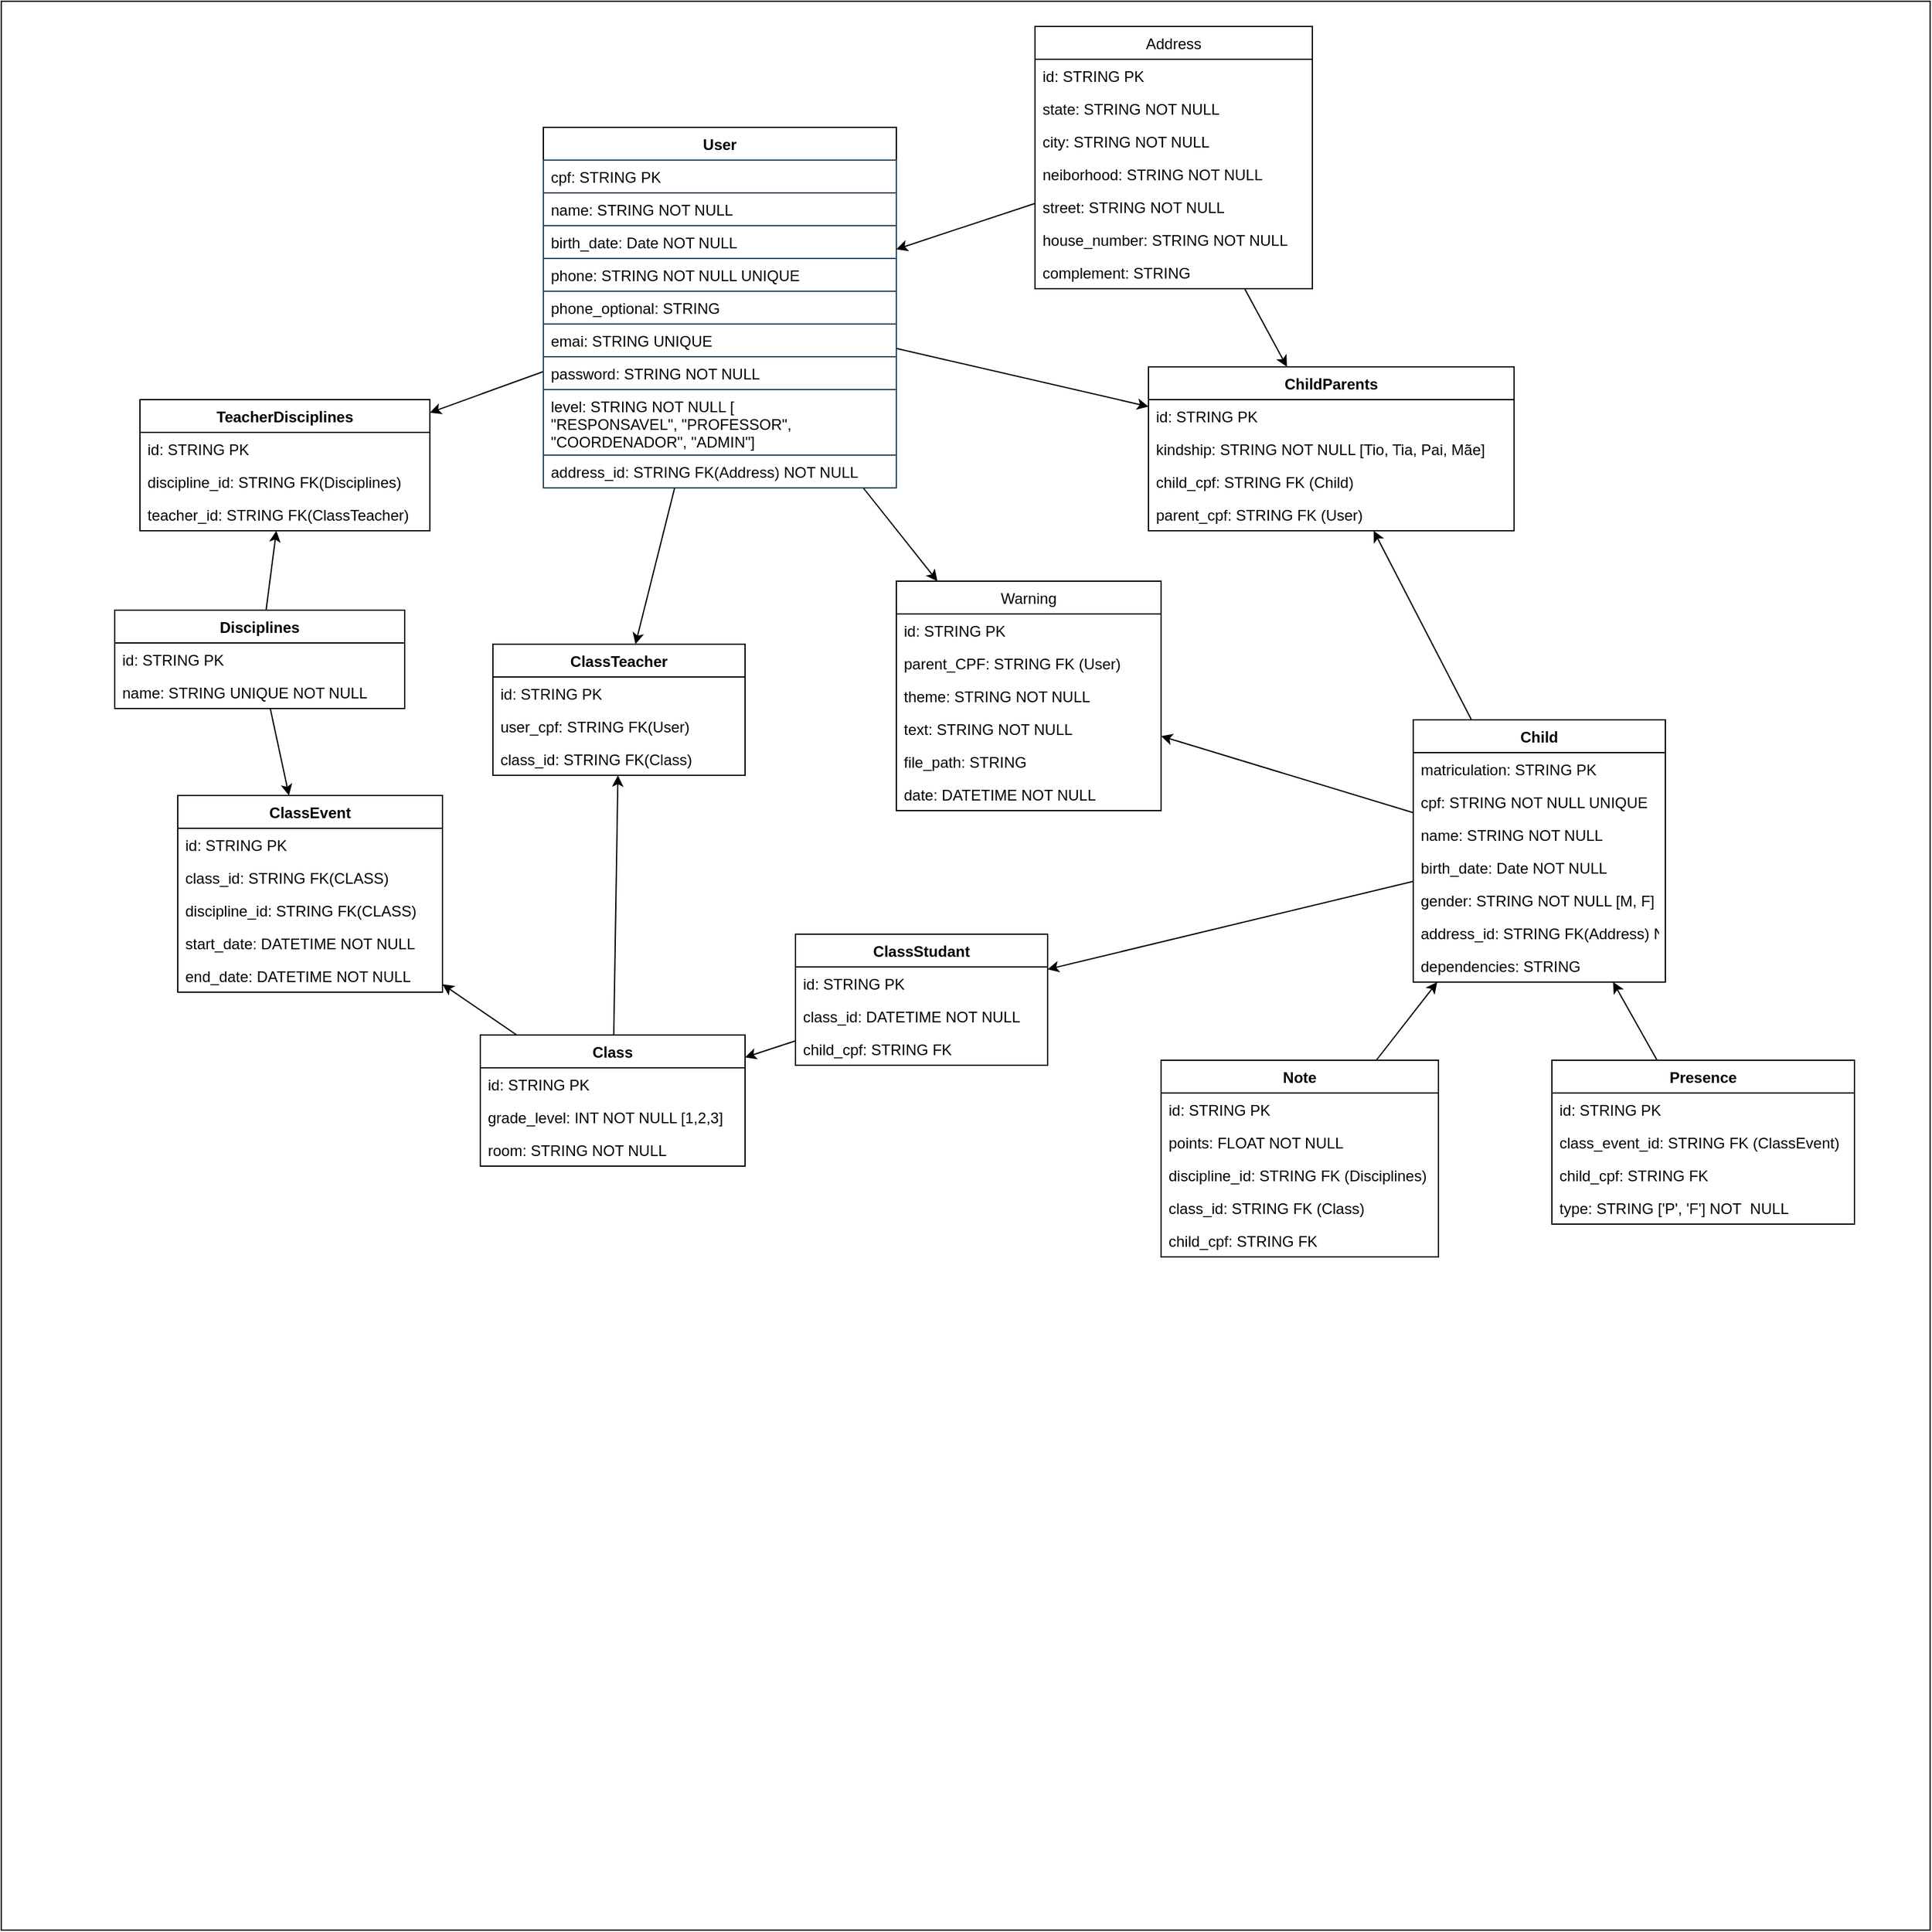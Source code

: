 <mxfile>
    <diagram id="bUa19V4T7xQ8ulzxWAfa" name="Página-1">
        <mxGraphModel dx="1597" dy="669" grid="1" gridSize="10" guides="1" tooltips="1" connect="1" arrows="1" fold="1" page="1" pageScale="1" pageWidth="827" pageHeight="1169" math="0" shadow="0">
            <root>
                <mxCell id="0"/>
                <mxCell id="1" parent="0"/>
                <mxCell id="223" value="" style="whiteSpace=wrap;html=1;aspect=fixed;strokeColor=#000000;fillColor=#FFFFFF;fontColor=#ffffff;" parent="1" vertex="1">
                    <mxGeometry x="-10" width="1530" height="1530" as="geometry"/>
                </mxCell>
                <mxCell id="148" style="edgeStyle=none;html=1;strokeColor=#000000;" parent="1" source="5" target="142" edge="1">
                    <mxGeometry relative="1" as="geometry"/>
                </mxCell>
                <mxCell id="187" style="edgeStyle=none;html=1;strokeColor=#000000;" parent="1" source="5" target="182" edge="1">
                    <mxGeometry relative="1" as="geometry"/>
                </mxCell>
                <mxCell id="213" style="edgeStyle=none;html=1;strokeColor=#000000;" parent="1" source="5" target="163" edge="1">
                    <mxGeometry relative="1" as="geometry"/>
                </mxCell>
                <mxCell id="238" style="edgeStyle=none;html=1;strokeColor=#000000;" edge="1" parent="1" source="5" target="216">
                    <mxGeometry relative="1" as="geometry"/>
                </mxCell>
                <mxCell id="5" value="User" style="swimlane;fontStyle=1;align=center;verticalAlign=top;childLayout=stackLayout;horizontal=1;startSize=26;horizontalStack=0;resizeParent=1;resizeParentMax=0;resizeLast=0;collapsible=1;marginBottom=0;" parent="1" vertex="1">
                    <mxGeometry x="420" y="100" width="280" height="286" as="geometry"/>
                </mxCell>
                <mxCell id="224" value="cpf: STRING PK" style="text;strokeColor=#23445d;fillColor=none;align=left;verticalAlign=top;spacingLeft=4;spacingRight=4;overflow=hidden;rotatable=0;points=[[0,0.5],[1,0.5]];portConstraint=eastwest;fontColor=#000000;" vertex="1" parent="5">
                    <mxGeometry y="26" width="280" height="26" as="geometry"/>
                </mxCell>
                <mxCell id="7" value="name: STRING NOT NULL" style="text;strokeColor=#23445d;fillColor=none;align=left;verticalAlign=top;spacingLeft=4;spacingRight=4;overflow=hidden;rotatable=0;points=[[0,0.5],[1,0.5]];portConstraint=eastwest;fontColor=#000000;" parent="5" vertex="1">
                    <mxGeometry y="52" width="280" height="26" as="geometry"/>
                </mxCell>
                <mxCell id="205" value="birth_date: Date NOT NULL" style="text;strokeColor=#23445d;fillColor=none;align=left;verticalAlign=top;spacingLeft=4;spacingRight=4;overflow=hidden;rotatable=0;points=[[0,0.5],[1,0.5]];portConstraint=eastwest;fontColor=#000000;" parent="5" vertex="1">
                    <mxGeometry y="78" width="280" height="26" as="geometry"/>
                </mxCell>
                <mxCell id="8" value="phone: STRING NOT NULL UNIQUE" style="text;strokeColor=#23445d;fillColor=none;align=left;verticalAlign=top;spacingLeft=4;spacingRight=4;overflow=hidden;rotatable=0;points=[[0,0.5],[1,0.5]];portConstraint=eastwest;fontColor=#000000;" parent="5" vertex="1">
                    <mxGeometry y="104" width="280" height="26" as="geometry"/>
                </mxCell>
                <mxCell id="9" value="phone_optional: STRING" style="text;strokeColor=#23445d;fillColor=none;align=left;verticalAlign=top;spacingLeft=4;spacingRight=4;overflow=hidden;rotatable=0;points=[[0,0.5],[1,0.5]];portConstraint=eastwest;fontColor=#000000;" parent="5" vertex="1">
                    <mxGeometry y="130" width="280" height="26" as="geometry"/>
                </mxCell>
                <mxCell id="10" value="emai: STRING UNIQUE" style="text;strokeColor=#23445d;fillColor=none;align=left;verticalAlign=top;spacingLeft=4;spacingRight=4;overflow=hidden;rotatable=0;points=[[0,0.5],[1,0.5]];portConstraint=eastwest;fontColor=#000000;" parent="5" vertex="1">
                    <mxGeometry y="156" width="280" height="26" as="geometry"/>
                </mxCell>
                <mxCell id="12" value="password: STRING NOT NULL" style="text;strokeColor=#23445d;fillColor=none;align=left;verticalAlign=top;spacingLeft=4;spacingRight=4;overflow=hidden;rotatable=0;points=[[0,0.5],[1,0.5]];portConstraint=eastwest;fontColor=#000000;" parent="5" vertex="1">
                    <mxGeometry y="182" width="280" height="26" as="geometry"/>
                </mxCell>
                <mxCell id="156" value="level: STRING NOT NULL [&#10;&quot;RESPONSAVEL&quot;, &quot;PROFESSOR&quot;, &#10;&quot;COORDENADOR&quot;, &quot;ADMIN&quot;]" style="text;strokeColor=#23445d;fillColor=none;align=left;verticalAlign=top;spacingLeft=4;spacingRight=4;overflow=hidden;rotatable=0;points=[[0,0.5],[1,0.5]];portConstraint=eastwest;fontColor=#000000;" parent="5" vertex="1">
                    <mxGeometry y="208" width="280" height="52" as="geometry"/>
                </mxCell>
                <mxCell id="200" value="address_id: STRING FK(Address) NOT NULL" style="text;strokeColor=#23445d;fillColor=none;align=left;verticalAlign=top;spacingLeft=4;spacingRight=4;overflow=hidden;rotatable=0;points=[[0,0.5],[1,0.5]];portConstraint=eastwest;fontColor=#000000;" parent="5" vertex="1">
                    <mxGeometry y="260" width="280" height="26" as="geometry"/>
                </mxCell>
                <mxCell id="147" style="edgeStyle=none;html=1;strokeColor=#000000;" parent="1" source="16" target="142" edge="1">
                    <mxGeometry relative="1" as="geometry"/>
                </mxCell>
                <mxCell id="160" style="edgeStyle=none;html=1;strokeColor=#000000;" parent="1" source="16" target="182" edge="1">
                    <mxGeometry relative="1" as="geometry">
                        <mxPoint x="890" y="543.6" as="targetPoint"/>
                    </mxGeometry>
                </mxCell>
                <mxCell id="178" style="edgeStyle=none;html=1;strokeColor=#000000;" parent="1" source="16" target="173" edge="1">
                    <mxGeometry relative="1" as="geometry"/>
                </mxCell>
                <mxCell id="16" value="Child" style="swimlane;fontStyle=1;align=center;verticalAlign=top;childLayout=stackLayout;horizontal=1;startSize=26;horizontalStack=0;resizeParent=1;resizeParentMax=0;resizeLast=0;collapsible=1;marginBottom=0;" parent="1" vertex="1">
                    <mxGeometry x="1110" y="570" width="200" height="208" as="geometry"/>
                </mxCell>
                <mxCell id="152" value="matriculation: STRING PK" style="text;strokeColor=none;fillColor=none;align=left;verticalAlign=top;spacingLeft=4;spacingRight=4;overflow=hidden;rotatable=0;points=[[0,0.5],[1,0.5]];portConstraint=eastwest;fontColor=#000000;" parent="16" vertex="1">
                    <mxGeometry y="26" width="200" height="26" as="geometry"/>
                </mxCell>
                <mxCell id="17" value="cpf: STRING NOT NULL UNIQUE" style="text;strokeColor=none;fillColor=none;align=left;verticalAlign=top;spacingLeft=4;spacingRight=4;overflow=hidden;rotatable=0;points=[[0,0.5],[1,0.5]];portConstraint=eastwest;fontColor=#000000;" parent="16" vertex="1">
                    <mxGeometry y="52" width="200" height="26" as="geometry"/>
                </mxCell>
                <mxCell id="18" value="name: STRING NOT NULL" style="text;strokeColor=none;fillColor=none;align=left;verticalAlign=top;spacingLeft=4;spacingRight=4;overflow=hidden;rotatable=0;points=[[0,0.5],[1,0.5]];portConstraint=eastwest;fontColor=#000000;" parent="16" vertex="1">
                    <mxGeometry y="78" width="200" height="26" as="geometry"/>
                </mxCell>
                <mxCell id="206" value="birth_date: Date NOT NULL" style="text;strokeColor=none;fillColor=none;align=left;verticalAlign=top;spacingLeft=4;spacingRight=4;overflow=hidden;rotatable=0;points=[[0,0.5],[1,0.5]];portConstraint=eastwest;fontColor=#000000;" parent="16" vertex="1">
                    <mxGeometry y="104" width="200" height="26" as="geometry"/>
                </mxCell>
                <mxCell id="207" value="gender: STRING NOT NULL [M, F]" style="text;strokeColor=none;fillColor=none;align=left;verticalAlign=top;spacingLeft=4;spacingRight=4;overflow=hidden;rotatable=0;points=[[0,0.5],[1,0.5]];portConstraint=eastwest;fontColor=#000000;" parent="16" vertex="1">
                    <mxGeometry y="130" width="200" height="26" as="geometry"/>
                </mxCell>
                <mxCell id="204" value="address_id: STRING FK(Address) NOT NULL" style="text;strokeColor=none;fillColor=none;align=left;verticalAlign=top;spacingLeft=4;spacingRight=4;overflow=hidden;rotatable=0;points=[[0,0.5],[1,0.5]];portConstraint=eastwest;fontColor=#000000;" parent="16" vertex="1">
                    <mxGeometry y="156" width="200" height="26" as="geometry"/>
                </mxCell>
                <mxCell id="215" value="dependencies: STRING " style="text;strokeColor=none;fillColor=none;align=left;verticalAlign=top;spacingLeft=4;spacingRight=4;overflow=hidden;rotatable=0;points=[[0,0.5],[1,0.5]];portConstraint=eastwest;fontColor=#000000;" parent="16" vertex="1">
                    <mxGeometry y="182" width="200" height="26" as="geometry"/>
                </mxCell>
                <mxCell id="32" style="edgeStyle=none;html=1;strokeColor=#000000;" parent="1" source="33" target="16" edge="1">
                    <mxGeometry relative="1" as="geometry"/>
                </mxCell>
                <mxCell id="33" value="Presence" style="swimlane;fontStyle=1;align=center;verticalAlign=top;childLayout=stackLayout;horizontal=1;startSize=26;horizontalStack=0;resizeParent=1;resizeParentMax=0;resizeLast=0;collapsible=1;marginBottom=0;" parent="1" vertex="1">
                    <mxGeometry x="1220" y="840" width="240" height="130" as="geometry"/>
                </mxCell>
                <mxCell id="118" value="id: STRING PK" style="text;strokeColor=none;fillColor=none;align=left;verticalAlign=top;spacingLeft=4;spacingRight=4;overflow=hidden;rotatable=0;points=[[0,0.5],[1,0.5]];portConstraint=eastwest;fontColor=#000000;" parent="33" vertex="1">
                    <mxGeometry y="26" width="240" height="26" as="geometry"/>
                </mxCell>
                <mxCell id="191" value="class_event_id: STRING FK (ClassEvent)" style="text;strokeColor=none;fillColor=none;align=left;verticalAlign=top;spacingLeft=4;spacingRight=4;overflow=hidden;rotatable=0;points=[[0,0.5],[1,0.5]];portConstraint=eastwest;fontColor=#000000;" parent="33" vertex="1">
                    <mxGeometry y="52" width="240" height="26" as="geometry"/>
                </mxCell>
                <mxCell id="151" value="child_cpf: STRING FK" style="text;strokeColor=none;fillColor=none;align=left;verticalAlign=top;spacingLeft=4;spacingRight=4;overflow=hidden;rotatable=0;points=[[0,0.5],[1,0.5]];portConstraint=eastwest;fontColor=#000000;" parent="33" vertex="1">
                    <mxGeometry y="78" width="240" height="26" as="geometry"/>
                </mxCell>
                <mxCell id="34" value="type: STRING ['P', 'F'] NOT  NULL" style="text;strokeColor=none;fillColor=none;align=left;verticalAlign=top;spacingLeft=4;spacingRight=4;overflow=hidden;rotatable=0;points=[[0,0.5],[1,0.5]];portConstraint=eastwest;fontColor=#000000;" parent="33" vertex="1">
                    <mxGeometry y="104" width="240" height="26" as="geometry"/>
                </mxCell>
                <mxCell id="153" style="edgeStyle=none;html=1;strokeColor=#000000;" parent="1" source="113" target="16" edge="1">
                    <mxGeometry relative="1" as="geometry"/>
                </mxCell>
                <mxCell id="113" value="Note" style="swimlane;fontStyle=1;align=center;verticalAlign=top;childLayout=stackLayout;horizontal=1;startSize=26;horizontalStack=0;resizeParent=1;resizeParentMax=0;resizeLast=0;collapsible=1;marginBottom=0;" parent="1" vertex="1">
                    <mxGeometry x="910" y="840" width="220" height="156" as="geometry"/>
                </mxCell>
                <mxCell id="114" value="id: STRING PK" style="text;strokeColor=none;fillColor=none;align=left;verticalAlign=top;spacingLeft=4;spacingRight=4;overflow=hidden;rotatable=0;points=[[0,0.5],[1,0.5]];portConstraint=eastwest;fontColor=#000000;" parent="113" vertex="1">
                    <mxGeometry y="26" width="220" height="26" as="geometry"/>
                </mxCell>
                <mxCell id="115" value="points: FLOAT NOT NULL" style="text;strokeColor=none;fillColor=none;align=left;verticalAlign=top;spacingLeft=4;spacingRight=4;overflow=hidden;rotatable=0;points=[[0,0.5],[1,0.5]];portConstraint=eastwest;fontColor=#000000;" parent="113" vertex="1">
                    <mxGeometry y="52" width="220" height="26" as="geometry"/>
                </mxCell>
                <mxCell id="190" value="discipline_id: STRING FK (Disciplines)" style="text;strokeColor=none;fillColor=none;align=left;verticalAlign=top;spacingLeft=4;spacingRight=4;overflow=hidden;rotatable=0;points=[[0,0.5],[1,0.5]];portConstraint=eastwest;fontColor=#000000;" parent="113" vertex="1">
                    <mxGeometry y="78" width="220" height="26" as="geometry"/>
                </mxCell>
                <mxCell id="241" value="class_id: STRING FK (Class)" style="text;strokeColor=none;fillColor=none;align=left;verticalAlign=top;spacingLeft=4;spacingRight=4;overflow=hidden;rotatable=0;points=[[0,0.5],[1,0.5]];portConstraint=eastwest;fontColor=#000000;" vertex="1" parent="113">
                    <mxGeometry y="104" width="220" height="26" as="geometry"/>
                </mxCell>
                <mxCell id="116" value="child_cpf: STRING FK" style="text;strokeColor=none;fillColor=none;align=left;verticalAlign=top;spacingLeft=4;spacingRight=4;overflow=hidden;rotatable=0;points=[[0,0.5],[1,0.5]];portConstraint=eastwest;fontColor=#000000;" parent="113" vertex="1">
                    <mxGeometry y="130" width="220" height="26" as="geometry"/>
                </mxCell>
                <mxCell id="211" style="edgeStyle=none;html=1;strokeColor=#000000;" parent="1" source="120" target="163" edge="1">
                    <mxGeometry relative="1" as="geometry"/>
                </mxCell>
                <mxCell id="237" style="edgeStyle=none;html=1;strokeColor=#000000;" edge="1" parent="1" source="120" target="232">
                    <mxGeometry relative="1" as="geometry"/>
                </mxCell>
                <mxCell id="120" value="Class" style="swimlane;fontStyle=1;align=center;verticalAlign=top;childLayout=stackLayout;horizontal=1;startSize=26;horizontalStack=0;resizeParent=1;resizeParentMax=0;resizeLast=0;collapsible=1;marginBottom=0;" parent="1" vertex="1">
                    <mxGeometry x="370" y="820" width="210" height="104" as="geometry"/>
                </mxCell>
                <mxCell id="121" value="id: STRING PK" style="text;strokeColor=none;fillColor=none;align=left;verticalAlign=top;spacingLeft=4;spacingRight=4;overflow=hidden;rotatable=0;points=[[0,0.5],[1,0.5]];portConstraint=eastwest;fontColor=#000000;" parent="120" vertex="1">
                    <mxGeometry y="26" width="210" height="26" as="geometry"/>
                </mxCell>
                <mxCell id="208" value="grade_level: INT NOT NULL [1,2,3]" style="text;strokeColor=none;fillColor=none;align=left;verticalAlign=top;spacingLeft=4;spacingRight=4;overflow=hidden;rotatable=0;points=[[0,0.5],[1,0.5]];portConstraint=eastwest;fontColor=#000000;" parent="120" vertex="1">
                    <mxGeometry y="52" width="210" height="26" as="geometry"/>
                </mxCell>
                <mxCell id="171" value="room: STRING NOT NULL" style="text;strokeColor=none;fillColor=none;align=left;verticalAlign=top;spacingLeft=4;spacingRight=4;overflow=hidden;rotatable=0;points=[[0,0.5],[1,0.5]];portConstraint=eastwest;fontColor=#000000;" parent="120" vertex="1">
                    <mxGeometry y="78" width="210" height="26" as="geometry"/>
                </mxCell>
                <mxCell id="142" value="ChildParents" style="swimlane;fontStyle=1;align=center;verticalAlign=top;childLayout=stackLayout;horizontal=1;startSize=26;horizontalStack=0;resizeParent=1;resizeParentMax=0;resizeLast=0;collapsible=1;marginBottom=0;" parent="1" vertex="1">
                    <mxGeometry x="900" y="290" width="290" height="130" as="geometry"/>
                </mxCell>
                <mxCell id="143" value="id: STRING PK" style="text;strokeColor=none;fillColor=none;align=left;verticalAlign=top;spacingLeft=4;spacingRight=4;overflow=hidden;rotatable=0;points=[[0,0.5],[1,0.5]];portConstraint=eastwest;fontColor=#000000;" parent="142" vertex="1">
                    <mxGeometry y="26" width="290" height="26" as="geometry"/>
                </mxCell>
                <mxCell id="214" value="kindship: STRING NOT NULL [Tio, Tia, Pai, Mãe]" style="text;strokeColor=none;fillColor=none;align=left;verticalAlign=top;spacingLeft=4;spacingRight=4;overflow=hidden;rotatable=0;points=[[0,0.5],[1,0.5]];portConstraint=eastwest;fontColor=#000000;" parent="142" vertex="1">
                    <mxGeometry y="52" width="290" height="26" as="geometry"/>
                </mxCell>
                <mxCell id="225" value="child_cpf: STRING FK (Child)" style="text;strokeColor=none;fillColor=none;align=left;verticalAlign=top;spacingLeft=4;spacingRight=4;overflow=hidden;rotatable=0;points=[[0,0.5],[1,0.5]];portConstraint=eastwest;fontColor=#000000;" vertex="1" parent="142">
                    <mxGeometry y="78" width="290" height="26" as="geometry"/>
                </mxCell>
                <mxCell id="149" value="parent_cpf: STRING FK (User)" style="text;strokeColor=none;fillColor=none;align=left;verticalAlign=top;spacingLeft=4;spacingRight=4;overflow=hidden;rotatable=0;points=[[0,0.5],[1,0.5]];portConstraint=eastwest;fontColor=#000000;" parent="142" vertex="1">
                    <mxGeometry y="104" width="290" height="26" as="geometry"/>
                </mxCell>
                <mxCell id="163" value="ClassTeacher" style="swimlane;fontStyle=1;align=center;verticalAlign=top;childLayout=stackLayout;horizontal=1;startSize=26;horizontalStack=0;resizeParent=1;resizeParentMax=0;resizeLast=0;collapsible=1;marginBottom=0;" parent="1" vertex="1">
                    <mxGeometry x="380" y="510" width="200" height="104" as="geometry"/>
                </mxCell>
                <mxCell id="164" value="id: STRING PK" style="text;strokeColor=none;fillColor=none;align=left;verticalAlign=top;spacingLeft=4;spacingRight=4;overflow=hidden;rotatable=0;points=[[0,0.5],[1,0.5]];portConstraint=eastwest;fontColor=#000000;" parent="163" vertex="1">
                    <mxGeometry y="26" width="200" height="26" as="geometry"/>
                </mxCell>
                <mxCell id="209" value="user_cpf: STRING FK(User) " style="text;strokeColor=none;fillColor=none;align=left;verticalAlign=top;spacingLeft=4;spacingRight=4;overflow=hidden;rotatable=0;points=[[0,0.5],[1,0.5]];portConstraint=eastwest;fontColor=#000000;" parent="163" vertex="1">
                    <mxGeometry y="52" width="200" height="26" as="geometry"/>
                </mxCell>
                <mxCell id="172" value="class_id: STRING FK(Class)" style="text;strokeColor=none;fillColor=none;align=left;verticalAlign=top;spacingLeft=4;spacingRight=4;overflow=hidden;rotatable=0;points=[[0,0.5],[1,0.5]];portConstraint=eastwest;fontColor=#000000;" parent="163" vertex="1">
                    <mxGeometry y="78" width="200" height="26" as="geometry"/>
                </mxCell>
                <mxCell id="179" style="edgeStyle=none;html=1;strokeColor=#000000;" parent="1" source="173" target="120" edge="1">
                    <mxGeometry relative="1" as="geometry"/>
                </mxCell>
                <mxCell id="173" value="ClassStudant" style="swimlane;fontStyle=1;align=center;verticalAlign=top;childLayout=stackLayout;horizontal=1;startSize=26;horizontalStack=0;resizeParent=1;resizeParentMax=0;resizeLast=0;collapsible=1;marginBottom=0;" parent="1" vertex="1">
                    <mxGeometry x="620" y="740" width="200" height="104" as="geometry"/>
                </mxCell>
                <mxCell id="174" value="id: STRING PK" style="text;strokeColor=none;fillColor=none;align=left;verticalAlign=top;spacingLeft=4;spacingRight=4;overflow=hidden;rotatable=0;points=[[0,0.5],[1,0.5]];portConstraint=eastwest;fontColor=#000000;" parent="173" vertex="1">
                    <mxGeometry y="26" width="200" height="26" as="geometry"/>
                </mxCell>
                <mxCell id="175" value="class_id: DATETIME NOT NULL" style="text;strokeColor=none;fillColor=none;align=left;verticalAlign=top;spacingLeft=4;spacingRight=4;overflow=hidden;rotatable=0;points=[[0,0.5],[1,0.5]];portConstraint=eastwest;fontColor=#000000;" parent="173" vertex="1">
                    <mxGeometry y="52" width="200" height="26" as="geometry"/>
                </mxCell>
                <mxCell id="177" value="child_cpf: STRING FK " style="text;strokeColor=none;fillColor=none;align=left;verticalAlign=top;spacingLeft=4;spacingRight=4;overflow=hidden;rotatable=0;points=[[0,0.5],[1,0.5]];portConstraint=eastwest;fontColor=#000000;" parent="173" vertex="1">
                    <mxGeometry y="78" width="200" height="26" as="geometry"/>
                </mxCell>
                <mxCell id="182" value="Warning" style="swimlane;fontStyle=0;childLayout=stackLayout;horizontal=1;startSize=26;horizontalStack=0;resizeParent=1;resizeParentMax=0;resizeLast=0;collapsible=1;marginBottom=0;" parent="1" vertex="1">
                    <mxGeometry x="700" y="460" width="210" height="182" as="geometry"/>
                </mxCell>
                <mxCell id="183" value="id: STRING PK" style="text;strokeColor=none;fillColor=none;align=left;verticalAlign=top;spacingLeft=4;spacingRight=4;overflow=hidden;rotatable=0;points=[[0,0.5],[1,0.5]];portConstraint=eastwest;fontColor=#000000;" parent="182" vertex="1">
                    <mxGeometry y="26" width="210" height="26" as="geometry"/>
                </mxCell>
                <mxCell id="188" value="parent_CPF: STRING FK (User)" style="text;strokeColor=none;fillColor=none;align=left;verticalAlign=top;spacingLeft=4;spacingRight=4;overflow=hidden;rotatable=0;points=[[0,0.5],[1,0.5]];portConstraint=eastwest;fontColor=#000000;" parent="182" vertex="1">
                    <mxGeometry y="52" width="210" height="26" as="geometry"/>
                </mxCell>
                <mxCell id="222" value="theme: STRING NOT NULL" style="text;strokeColor=none;fillColor=none;align=left;verticalAlign=top;spacingLeft=4;spacingRight=4;overflow=hidden;rotatable=0;points=[[0,0.5],[1,0.5]];portConstraint=eastwest;fontColor=#000000;" parent="182" vertex="1">
                    <mxGeometry y="78" width="210" height="26" as="geometry"/>
                </mxCell>
                <mxCell id="184" value="text: STRING NOT NULL" style="text;strokeColor=none;fillColor=none;align=left;verticalAlign=top;spacingLeft=4;spacingRight=4;overflow=hidden;rotatable=0;points=[[0,0.5],[1,0.5]];portConstraint=eastwest;fontColor=#000000;" parent="182" vertex="1">
                    <mxGeometry y="104" width="210" height="26" as="geometry"/>
                </mxCell>
                <mxCell id="185" value="file_path: STRING " style="text;strokeColor=none;fillColor=none;align=left;verticalAlign=top;spacingLeft=4;spacingRight=4;overflow=hidden;rotatable=0;points=[[0,0.5],[1,0.5]];portConstraint=eastwest;fontColor=#000000;" parent="182" vertex="1">
                    <mxGeometry y="130" width="210" height="26" as="geometry"/>
                </mxCell>
                <mxCell id="189" value="date: DATETIME NOT NULL" style="text;strokeColor=none;fillColor=none;align=left;verticalAlign=top;spacingLeft=4;spacingRight=4;overflow=hidden;rotatable=0;points=[[0,0.5],[1,0.5]];portConstraint=eastwest;fontColor=#000000;" parent="182" vertex="1">
                    <mxGeometry y="156" width="210" height="26" as="geometry"/>
                </mxCell>
                <mxCell id="201" style="edgeStyle=none;html=1;strokeColor=#000000;" parent="1" source="192" target="5" edge="1">
                    <mxGeometry relative="1" as="geometry"/>
                </mxCell>
                <mxCell id="203" style="edgeStyle=none;html=1;strokeColor=#000000;" parent="1" source="192" target="142" edge="1">
                    <mxGeometry relative="1" as="geometry"/>
                </mxCell>
                <mxCell id="192" value="Address" style="swimlane;fontStyle=0;childLayout=stackLayout;horizontal=1;startSize=26;horizontalStack=0;resizeParent=1;resizeParentMax=0;resizeLast=0;collapsible=1;marginBottom=0;" parent="1" vertex="1">
                    <mxGeometry x="810" y="20" width="220" height="208" as="geometry"/>
                </mxCell>
                <mxCell id="193" value="id: STRING PK" style="text;strokeColor=none;fillColor=none;align=left;verticalAlign=top;spacingLeft=4;spacingRight=4;overflow=hidden;rotatable=0;points=[[0,0.5],[1,0.5]];portConstraint=eastwest;fontColor=#000000;" parent="192" vertex="1">
                    <mxGeometry y="26" width="220" height="26" as="geometry"/>
                </mxCell>
                <mxCell id="194" value="state: STRING NOT NULL" style="text;strokeColor=none;fillColor=none;align=left;verticalAlign=top;spacingLeft=4;spacingRight=4;overflow=hidden;rotatable=0;points=[[0,0.5],[1,0.5]];portConstraint=eastwest;fontColor=#000000;" parent="192" vertex="1">
                    <mxGeometry y="52" width="220" height="26" as="geometry"/>
                </mxCell>
                <mxCell id="195" value="city: STRING NOT NULL" style="text;strokeColor=none;fillColor=none;align=left;verticalAlign=top;spacingLeft=4;spacingRight=4;overflow=hidden;rotatable=0;points=[[0,0.5],[1,0.5]];portConstraint=eastwest;fontColor=#000000;" parent="192" vertex="1">
                    <mxGeometry y="78" width="220" height="26" as="geometry"/>
                </mxCell>
                <mxCell id="196" value="neiborhood: STRING NOT NULL" style="text;strokeColor=none;fillColor=none;align=left;verticalAlign=top;spacingLeft=4;spacingRight=4;overflow=hidden;rotatable=0;points=[[0,0.5],[1,0.5]];portConstraint=eastwest;fontColor=#000000;" parent="192" vertex="1">
                    <mxGeometry y="104" width="220" height="26" as="geometry"/>
                </mxCell>
                <mxCell id="197" value="street: STRING NOT NULL" style="text;strokeColor=none;fillColor=none;align=left;verticalAlign=top;spacingLeft=4;spacingRight=4;overflow=hidden;rotatable=0;points=[[0,0.5],[1,0.5]];portConstraint=eastwest;fontColor=#000000;" parent="192" vertex="1">
                    <mxGeometry y="130" width="220" height="26" as="geometry"/>
                </mxCell>
                <mxCell id="198" value="house_number: STRING NOT NULL" style="text;strokeColor=none;fillColor=none;align=left;verticalAlign=top;spacingLeft=4;spacingRight=4;overflow=hidden;rotatable=0;points=[[0,0.5],[1,0.5]];portConstraint=eastwest;fontColor=#000000;" parent="192" vertex="1">
                    <mxGeometry y="156" width="220" height="26" as="geometry"/>
                </mxCell>
                <mxCell id="199" value="complement: STRING" style="text;strokeColor=none;fillColor=none;align=left;verticalAlign=top;spacingLeft=4;spacingRight=4;overflow=hidden;rotatable=0;points=[[0,0.5],[1,0.5]];portConstraint=eastwest;fontColor=#000000;" parent="192" vertex="1">
                    <mxGeometry y="182" width="220" height="26" as="geometry"/>
                </mxCell>
                <mxCell id="216" value="TeacherDisciplines" style="swimlane;fontStyle=1;align=center;verticalAlign=top;childLayout=stackLayout;horizontal=1;startSize=26;horizontalStack=0;resizeParent=1;resizeParentMax=0;resizeLast=0;collapsible=1;marginBottom=0;" parent="1" vertex="1">
                    <mxGeometry x="100" y="316" width="230" height="104" as="geometry"/>
                </mxCell>
                <mxCell id="217" value="id: STRING PK" style="text;strokeColor=none;fillColor=none;align=left;verticalAlign=top;spacingLeft=4;spacingRight=4;overflow=hidden;rotatable=0;points=[[0,0.5],[1,0.5]];portConstraint=eastwest;fontColor=#000000;" parent="216" vertex="1">
                    <mxGeometry y="26" width="230" height="26" as="geometry"/>
                </mxCell>
                <mxCell id="218" value="discipline_id: STRING FK(Disciplines)" style="text;strokeColor=none;fillColor=none;align=left;verticalAlign=top;spacingLeft=4;spacingRight=4;overflow=hidden;rotatable=0;points=[[0,0.5],[1,0.5]];portConstraint=eastwest;fontColor=#000000;" parent="216" vertex="1">
                    <mxGeometry y="52" width="230" height="26" as="geometry"/>
                </mxCell>
                <mxCell id="219" value="teacher_id: STRING FK(ClassTeacher)" style="text;strokeColor=none;fillColor=none;align=left;verticalAlign=top;spacingLeft=4;spacingRight=4;overflow=hidden;rotatable=0;points=[[0,0.5],[1,0.5]];portConstraint=eastwest;fontColor=#000000;" parent="216" vertex="1">
                    <mxGeometry y="78" width="230" height="26" as="geometry"/>
                </mxCell>
                <mxCell id="230" style="edgeStyle=none;html=1;strokeColor=#000000;" edge="1" parent="1" source="226" target="216">
                    <mxGeometry relative="1" as="geometry"/>
                </mxCell>
                <mxCell id="239" style="edgeStyle=none;html=1;strokeColor=#000000;" edge="1" parent="1" source="226" target="232">
                    <mxGeometry relative="1" as="geometry"/>
                </mxCell>
                <mxCell id="226" value="Disciplines" style="swimlane;fontStyle=1;align=center;verticalAlign=top;childLayout=stackLayout;horizontal=1;startSize=26;horizontalStack=0;resizeParent=1;resizeParentMax=0;resizeLast=0;collapsible=1;marginBottom=0;" vertex="1" parent="1">
                    <mxGeometry x="80" y="483" width="230" height="78" as="geometry"/>
                </mxCell>
                <mxCell id="227" value="id: STRING PK" style="text;strokeColor=none;fillColor=none;align=left;verticalAlign=top;spacingLeft=4;spacingRight=4;overflow=hidden;rotatable=0;points=[[0,0.5],[1,0.5]];portConstraint=eastwest;fontColor=#000000;" vertex="1" parent="226">
                    <mxGeometry y="26" width="230" height="26" as="geometry"/>
                </mxCell>
                <mxCell id="228" value="name: STRING UNIQUE NOT NULL" style="text;strokeColor=none;fillColor=none;align=left;verticalAlign=top;spacingLeft=4;spacingRight=4;overflow=hidden;rotatable=0;points=[[0,0.5],[1,0.5]];portConstraint=eastwest;fontColor=#000000;" vertex="1" parent="226">
                    <mxGeometry y="52" width="230" height="26" as="geometry"/>
                </mxCell>
                <mxCell id="232" value="ClassEvent" style="swimlane;fontStyle=1;align=center;verticalAlign=top;childLayout=stackLayout;horizontal=1;startSize=26;horizontalStack=0;resizeParent=1;resizeParentMax=0;resizeLast=0;collapsible=1;marginBottom=0;" vertex="1" parent="1">
                    <mxGeometry x="130" y="630" width="210" height="156" as="geometry"/>
                </mxCell>
                <mxCell id="233" value="id: STRING PK" style="text;strokeColor=none;fillColor=none;align=left;verticalAlign=top;spacingLeft=4;spacingRight=4;overflow=hidden;rotatable=0;points=[[0,0.5],[1,0.5]];portConstraint=eastwest;fontColor=#000000;" vertex="1" parent="232">
                    <mxGeometry y="26" width="210" height="26" as="geometry"/>
                </mxCell>
                <mxCell id="234" value="class_id: STRING FK(CLASS)" style="text;strokeColor=none;fillColor=none;align=left;verticalAlign=top;spacingLeft=4;spacingRight=4;overflow=hidden;rotatable=0;points=[[0,0.5],[1,0.5]];portConstraint=eastwest;fontColor=#000000;" vertex="1" parent="232">
                    <mxGeometry y="52" width="210" height="26" as="geometry"/>
                </mxCell>
                <mxCell id="240" value="discipline_id: STRING FK(CLASS)" style="text;strokeColor=none;fillColor=none;align=left;verticalAlign=top;spacingLeft=4;spacingRight=4;overflow=hidden;rotatable=0;points=[[0,0.5],[1,0.5]];portConstraint=eastwest;fontColor=#000000;" vertex="1" parent="232">
                    <mxGeometry y="78" width="210" height="26" as="geometry"/>
                </mxCell>
                <mxCell id="235" value="start_date: DATETIME NOT NULL" style="text;strokeColor=none;fillColor=none;align=left;verticalAlign=top;spacingLeft=4;spacingRight=4;overflow=hidden;rotatable=0;points=[[0,0.5],[1,0.5]];portConstraint=eastwest;fontColor=#000000;" vertex="1" parent="232">
                    <mxGeometry y="104" width="210" height="26" as="geometry"/>
                </mxCell>
                <mxCell id="236" value="end_date: DATETIME NOT NULL" style="text;strokeColor=none;fillColor=none;align=left;verticalAlign=top;spacingLeft=4;spacingRight=4;overflow=hidden;rotatable=0;points=[[0,0.5],[1,0.5]];portConstraint=eastwest;fontColor=#000000;" vertex="1" parent="232">
                    <mxGeometry y="130" width="210" height="26" as="geometry"/>
                </mxCell>
            </root>
        </mxGraphModel>
    </diagram>
</mxfile>